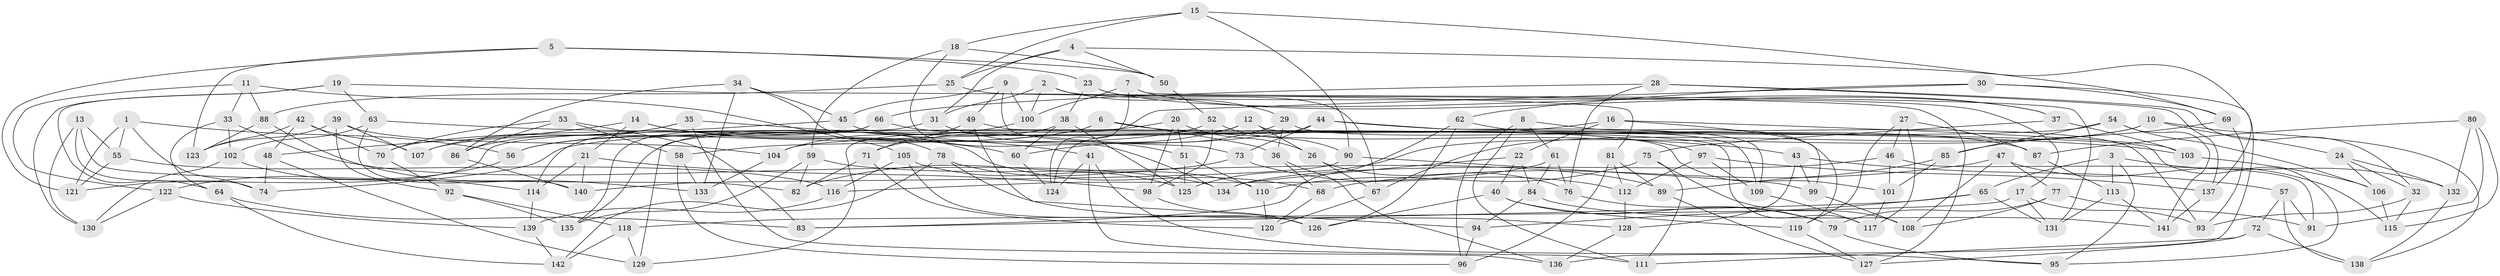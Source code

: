 // coarse degree distribution, {9: 0.13953488372093023, 10: 0.09302325581395349, 8: 0.11627906976744186, 7: 0.16279069767441862, 11: 0.06976744186046512, 5: 0.16279069767441862, 6: 0.18604651162790697, 3: 0.023255813953488372, 4: 0.046511627906976744}
// Generated by graph-tools (version 1.1) at 2025/53/03/04/25 22:53:39]
// undirected, 142 vertices, 284 edges
graph export_dot {
  node [color=gray90,style=filled];
  1;
  2;
  3;
  4;
  5;
  6;
  7;
  8;
  9;
  10;
  11;
  12;
  13;
  14;
  15;
  16;
  17;
  18;
  19;
  20;
  21;
  22;
  23;
  24;
  25;
  26;
  27;
  28;
  29;
  30;
  31;
  32;
  33;
  34;
  35;
  36;
  37;
  38;
  39;
  40;
  41;
  42;
  43;
  44;
  45;
  46;
  47;
  48;
  49;
  50;
  51;
  52;
  53;
  54;
  55;
  56;
  57;
  58;
  59;
  60;
  61;
  62;
  63;
  64;
  65;
  66;
  67;
  68;
  69;
  70;
  71;
  72;
  73;
  74;
  75;
  76;
  77;
  78;
  79;
  80;
  81;
  82;
  83;
  84;
  85;
  86;
  87;
  88;
  89;
  90;
  91;
  92;
  93;
  94;
  95;
  96;
  97;
  98;
  99;
  100;
  101;
  102;
  103;
  104;
  105;
  106;
  107;
  108;
  109;
  110;
  111;
  112;
  113;
  114;
  115;
  116;
  117;
  118;
  119;
  120;
  121;
  122;
  123;
  124;
  125;
  126;
  127;
  128;
  129;
  130;
  131;
  132;
  133;
  134;
  135;
  136;
  137;
  138;
  139;
  140;
  141;
  142;
  1 -- 74;
  1 -- 55;
  1 -- 56;
  1 -- 121;
  2 -- 17;
  2 -- 100;
  2 -- 29;
  2 -- 31;
  3 -- 113;
  3 -- 65;
  3 -- 95;
  3 -- 132;
  4 -- 137;
  4 -- 31;
  4 -- 50;
  4 -- 25;
  5 -- 121;
  5 -- 123;
  5 -- 50;
  5 -- 23;
  6 -- 58;
  6 -- 107;
  6 -- 43;
  6 -- 36;
  7 -- 131;
  7 -- 100;
  7 -- 37;
  7 -- 124;
  8 -- 111;
  8 -- 61;
  8 -- 119;
  8 -- 96;
  9 -- 73;
  9 -- 100;
  9 -- 49;
  9 -- 45;
  10 -- 67;
  10 -- 24;
  10 -- 125;
  10 -- 138;
  11 -- 88;
  11 -- 33;
  11 -- 105;
  11 -- 122;
  12 -- 71;
  12 -- 109;
  12 -- 26;
  12 -- 124;
  13 -- 130;
  13 -- 82;
  13 -- 74;
  13 -- 55;
  14 -- 68;
  14 -- 21;
  14 -- 48;
  14 -- 60;
  15 -- 18;
  15 -- 90;
  15 -- 25;
  15 -- 69;
  16 -- 22;
  16 -- 104;
  16 -- 99;
  16 -- 103;
  17 -- 131;
  17 -- 118;
  17 -- 93;
  18 -- 134;
  18 -- 50;
  18 -- 59;
  19 -- 64;
  19 -- 130;
  19 -- 63;
  19 -- 81;
  20 -- 121;
  20 -- 51;
  20 -- 26;
  20 -- 98;
  21 -- 114;
  21 -- 98;
  21 -- 140;
  22 -- 134;
  22 -- 84;
  22 -- 40;
  23 -- 67;
  23 -- 37;
  23 -- 38;
  24 -- 132;
  24 -- 106;
  24 -- 32;
  25 -- 88;
  25 -- 127;
  26 -- 67;
  26 -- 76;
  27 -- 87;
  27 -- 117;
  27 -- 119;
  27 -- 46;
  28 -- 137;
  28 -- 76;
  28 -- 32;
  28 -- 66;
  29 -- 60;
  29 -- 93;
  29 -- 36;
  30 -- 129;
  30 -- 62;
  30 -- 69;
  30 -- 136;
  31 -- 51;
  31 -- 129;
  32 -- 93;
  32 -- 115;
  33 -- 64;
  33 -- 102;
  33 -- 134;
  34 -- 78;
  34 -- 133;
  34 -- 86;
  34 -- 45;
  35 -- 86;
  35 -- 41;
  35 -- 136;
  35 -- 107;
  36 -- 68;
  36 -- 136;
  37 -- 75;
  37 -- 103;
  38 -- 60;
  38 -- 135;
  38 -- 125;
  39 -- 123;
  39 -- 92;
  39 -- 104;
  39 -- 107;
  40 -- 119;
  40 -- 79;
  40 -- 126;
  41 -- 95;
  41 -- 124;
  41 -- 111;
  42 -- 107;
  42 -- 70;
  42 -- 123;
  42 -- 48;
  43 -- 128;
  43 -- 99;
  43 -- 57;
  44 -- 73;
  44 -- 109;
  44 -- 56;
  44 -- 95;
  45 -- 70;
  45 -- 101;
  46 -- 91;
  46 -- 101;
  46 -- 134;
  47 -- 77;
  47 -- 115;
  47 -- 68;
  47 -- 108;
  48 -- 74;
  48 -- 129;
  49 -- 117;
  49 -- 94;
  49 -- 71;
  50 -- 52;
  51 -- 110;
  51 -- 125;
  52 -- 98;
  52 -- 90;
  52 -- 56;
  53 -- 58;
  53 -- 70;
  53 -- 83;
  53 -- 86;
  54 -- 106;
  54 -- 85;
  54 -- 74;
  54 -- 141;
  55 -- 116;
  55 -- 121;
  56 -- 122;
  57 -- 91;
  57 -- 72;
  57 -- 138;
  58 -- 96;
  58 -- 133;
  59 -- 135;
  59 -- 89;
  59 -- 82;
  60 -- 124;
  61 -- 76;
  61 -- 84;
  61 -- 116;
  62 -- 87;
  62 -- 126;
  62 -- 83;
  63 -- 103;
  63 -- 140;
  63 -- 102;
  64 -- 83;
  64 -- 142;
  65 -- 131;
  65 -- 94;
  65 -- 83;
  66 -- 135;
  66 -- 97;
  66 -- 114;
  67 -- 120;
  68 -- 120;
  69 -- 85;
  69 -- 93;
  70 -- 92;
  71 -- 120;
  71 -- 82;
  72 -- 127;
  72 -- 111;
  72 -- 138;
  73 -- 112;
  73 -- 82;
  75 -- 108;
  75 -- 111;
  75 -- 110;
  76 -- 79;
  77 -- 79;
  77 -- 91;
  77 -- 108;
  78 -- 110;
  78 -- 142;
  78 -- 128;
  79 -- 95;
  80 -- 132;
  80 -- 91;
  80 -- 87;
  80 -- 115;
  81 -- 89;
  81 -- 112;
  81 -- 96;
  84 -- 141;
  84 -- 94;
  85 -- 89;
  85 -- 101;
  86 -- 140;
  87 -- 113;
  88 -- 123;
  88 -- 133;
  89 -- 127;
  90 -- 99;
  90 -- 140;
  92 -- 135;
  92 -- 118;
  94 -- 96;
  97 -- 137;
  97 -- 112;
  97 -- 109;
  98 -- 126;
  99 -- 108;
  100 -- 104;
  101 -- 117;
  102 -- 114;
  102 -- 130;
  103 -- 106;
  104 -- 133;
  105 -- 125;
  105 -- 116;
  105 -- 126;
  106 -- 115;
  109 -- 117;
  110 -- 120;
  112 -- 128;
  113 -- 141;
  113 -- 131;
  114 -- 139;
  116 -- 139;
  118 -- 142;
  118 -- 129;
  119 -- 127;
  122 -- 139;
  122 -- 130;
  128 -- 136;
  132 -- 138;
  137 -- 141;
  139 -- 142;
}
